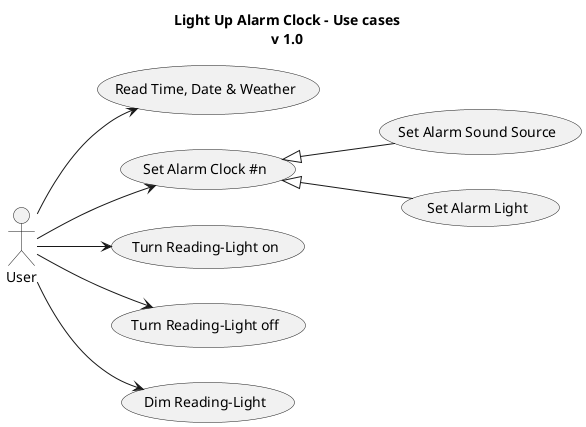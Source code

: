 @startuml
title
    Light Up Alarm Clock - Use cases
    v 1.0
end title

:User: as user
(Read Time, Date & Weather) as (Idle)
(Set Alarm Clock #n) as (SetAl)
(Set Alarm Sound Source) as (SetAlSound)
(Set Alarm Light) as (SetAlLight)
(Turn Reading-Light on) as (LightOn)
(Turn Reading-Light off) as (LightOff)
(Dim Reading-Light) as (LightDim)

left to right direction
user --> (Idle)
user --> (SetAl)
(SetAl) <|-- (SetAlSound)
(SetAl) <|-- (SetAlLight)
user --> (LightOn)
user --> (LightOff)
user --> (LightDim)
@enduml